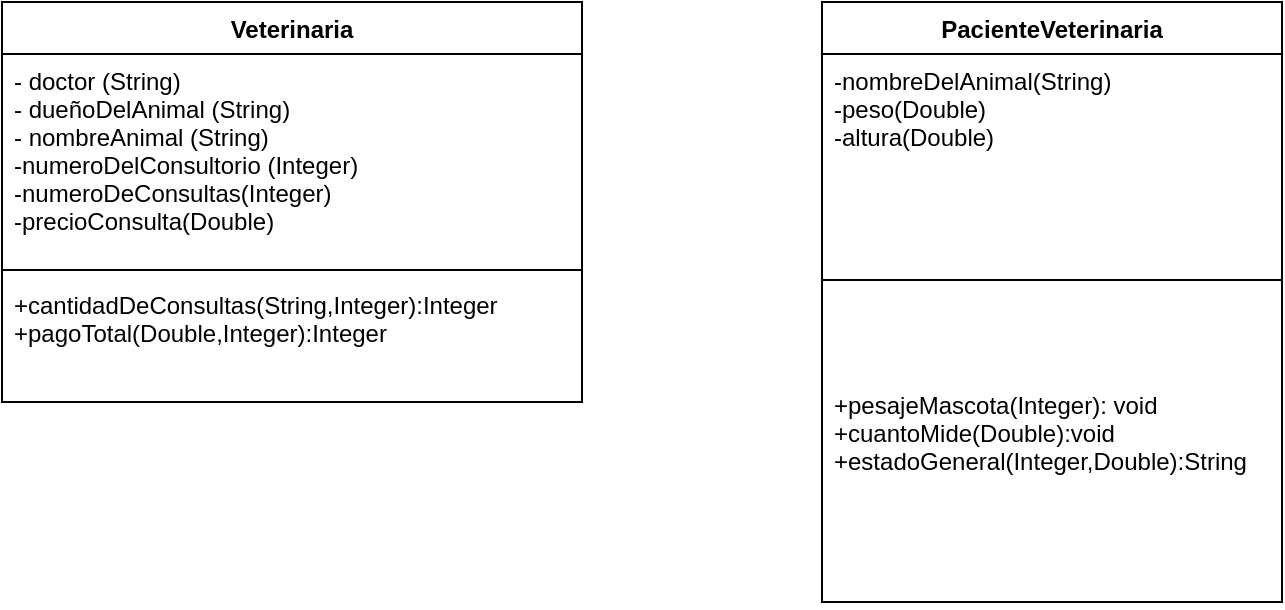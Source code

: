 <mxfile version="20.5.1" type="device"><diagram id="euomM2X4iD1UtyvyC1ln" name="Page-1"><mxGraphModel dx="1054" dy="582" grid="1" gridSize="10" guides="1" tooltips="1" connect="1" arrows="1" fold="1" page="1" pageScale="1" pageWidth="850" pageHeight="1100" math="0" shadow="0"><root><mxCell id="0"/><mxCell id="1" parent="0"/><mxCell id="PVayJ7WpaPAZ6u3rj_Sq-5" value="Veterinaria" style="swimlane;fontStyle=1;align=center;verticalAlign=top;childLayout=stackLayout;horizontal=1;startSize=26;horizontalStack=0;resizeParent=1;resizeParentMax=0;resizeLast=0;collapsible=1;marginBottom=0;" vertex="1" parent="1"><mxGeometry x="40" y="110" width="290" height="200" as="geometry"/></mxCell><mxCell id="PVayJ7WpaPAZ6u3rj_Sq-6" value="- doctor (String)&#10;- dueñoDelAnimal (String)&#10;- nombreAnimal (String)&#10;-numeroDelConsultorio (Integer)&#10;-numeroDeConsultas(Integer)&#10;-precioConsulta(Double)" style="text;strokeColor=none;fillColor=none;align=left;verticalAlign=top;spacingLeft=4;spacingRight=4;overflow=hidden;rotatable=0;points=[[0,0.5],[1,0.5]];portConstraint=eastwest;" vertex="1" parent="PVayJ7WpaPAZ6u3rj_Sq-5"><mxGeometry y="26" width="290" height="104" as="geometry"/></mxCell><mxCell id="PVayJ7WpaPAZ6u3rj_Sq-7" value="" style="line;strokeWidth=1;fillColor=none;align=left;verticalAlign=middle;spacingTop=-1;spacingLeft=3;spacingRight=3;rotatable=0;labelPosition=right;points=[];portConstraint=eastwest;strokeColor=inherit;" vertex="1" parent="PVayJ7WpaPAZ6u3rj_Sq-5"><mxGeometry y="130" width="290" height="8" as="geometry"/></mxCell><mxCell id="PVayJ7WpaPAZ6u3rj_Sq-8" value="+cantidadDeConsultas(String,Integer):Integer&#10;+pagoTotal(Double,Integer):Integer" style="text;strokeColor=none;fillColor=none;align=left;verticalAlign=top;spacingLeft=4;spacingRight=4;overflow=hidden;rotatable=0;points=[[0,0.5],[1,0.5]];portConstraint=eastwest;" vertex="1" parent="PVayJ7WpaPAZ6u3rj_Sq-5"><mxGeometry y="138" width="290" height="62" as="geometry"/></mxCell><mxCell id="PVayJ7WpaPAZ6u3rj_Sq-9" value="PacienteVeterinaria" style="swimlane;fontStyle=1;align=center;verticalAlign=top;childLayout=stackLayout;horizontal=1;startSize=26;horizontalStack=0;resizeParent=1;resizeParentMax=0;resizeLast=0;collapsible=1;marginBottom=0;" vertex="1" parent="1"><mxGeometry x="450" y="110" width="230" height="300" as="geometry"/></mxCell><mxCell id="PVayJ7WpaPAZ6u3rj_Sq-10" value="-nombreDelAnimal(String)&#10;-peso(Double)&#10;-altura(Double)&#10;" style="text;strokeColor=none;fillColor=none;align=left;verticalAlign=top;spacingLeft=4;spacingRight=4;overflow=hidden;rotatable=0;points=[[0,0.5],[1,0.5]];portConstraint=eastwest;" vertex="1" parent="PVayJ7WpaPAZ6u3rj_Sq-9"><mxGeometry y="26" width="230" height="64" as="geometry"/></mxCell><mxCell id="PVayJ7WpaPAZ6u3rj_Sq-11" value="" style="line;strokeWidth=1;fillColor=none;align=left;verticalAlign=middle;spacingTop=-1;spacingLeft=3;spacingRight=3;rotatable=0;labelPosition=right;points=[];portConstraint=eastwest;strokeColor=inherit;" vertex="1" parent="PVayJ7WpaPAZ6u3rj_Sq-9"><mxGeometry y="90" width="230" height="98" as="geometry"/></mxCell><mxCell id="PVayJ7WpaPAZ6u3rj_Sq-12" value="+pesajeMascota(Integer): void&#10;+cuantoMide(Double):void&#10;+estadoGeneral(Integer,Double):String" style="text;strokeColor=none;fillColor=none;align=left;verticalAlign=top;spacingLeft=4;spacingRight=4;overflow=hidden;rotatable=0;points=[[0,0.5],[1,0.5]];portConstraint=eastwest;" vertex="1" parent="PVayJ7WpaPAZ6u3rj_Sq-9"><mxGeometry y="188" width="230" height="112" as="geometry"/></mxCell></root></mxGraphModel></diagram></mxfile>